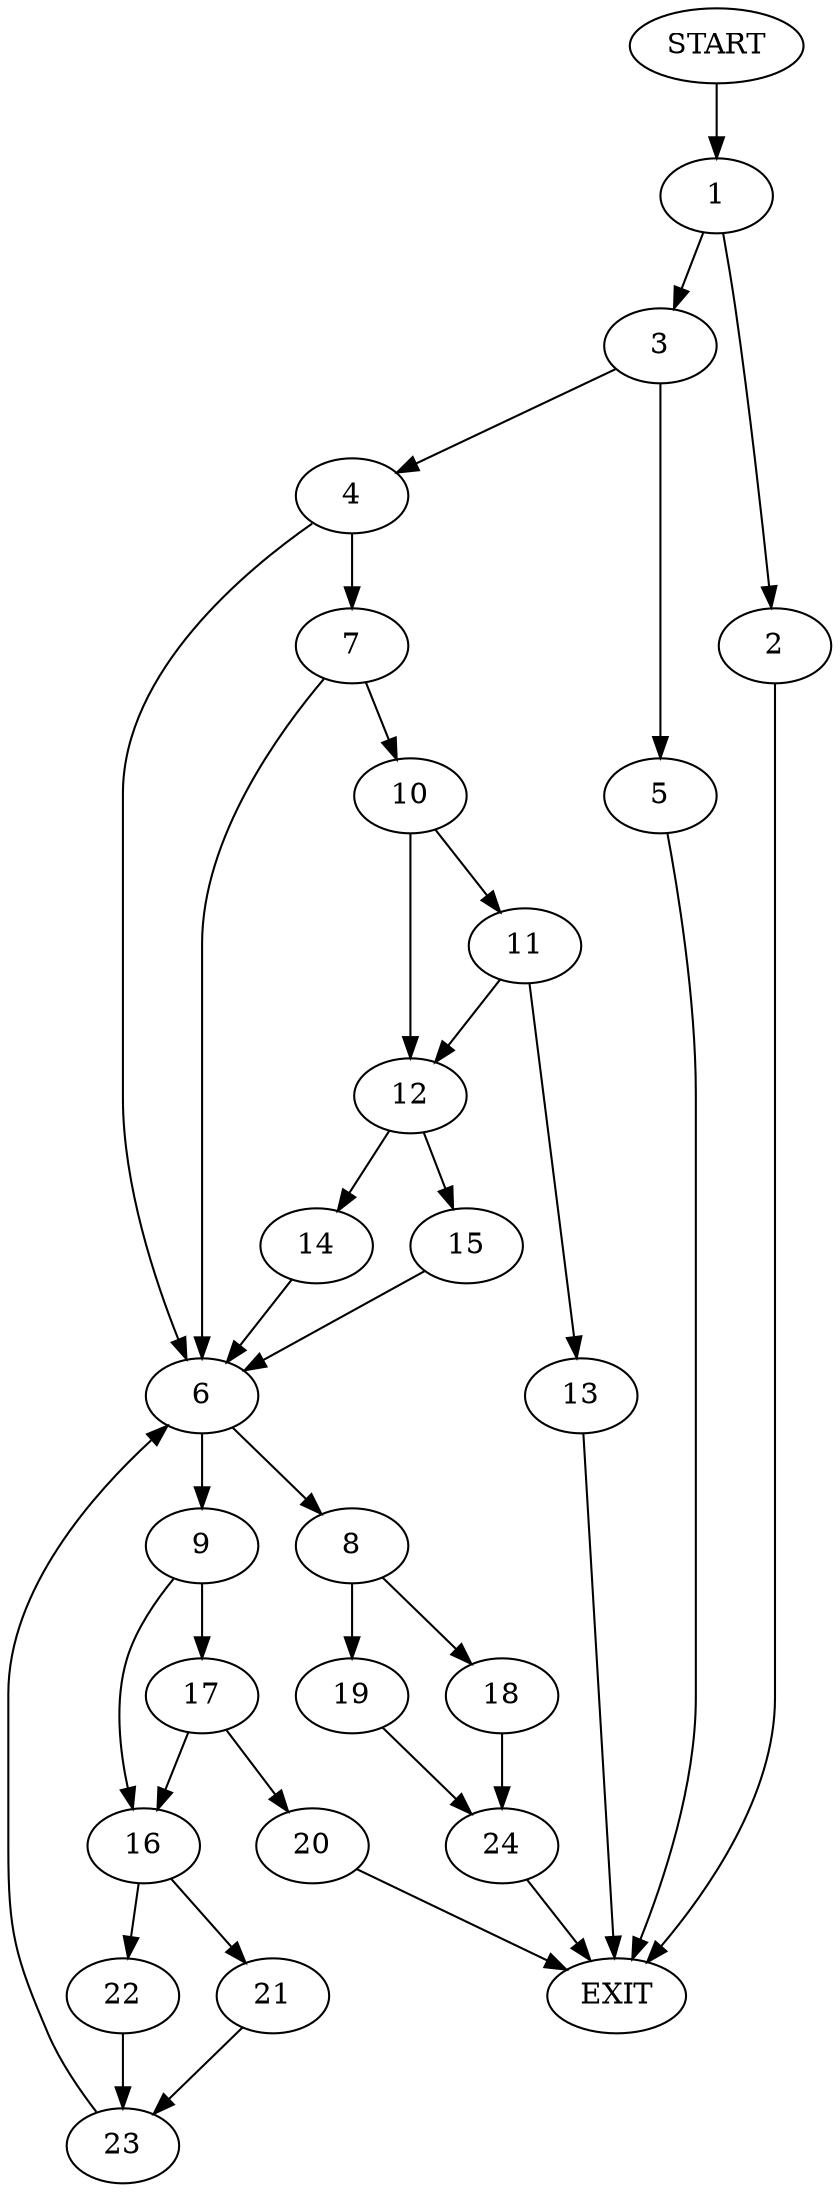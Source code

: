 digraph {
0 [label="START"]
25 [label="EXIT"]
0 -> 1
1 -> 2
1 -> 3
2 -> 25
3 -> 4
3 -> 5
5 -> 25
4 -> 6
4 -> 7
6 -> 8
6 -> 9
7 -> 6
7 -> 10
10 -> 11
10 -> 12
11 -> 13
11 -> 12
12 -> 14
12 -> 15
13 -> 25
15 -> 6
14 -> 6
9 -> 16
9 -> 17
8 -> 18
8 -> 19
17 -> 16
17 -> 20
16 -> 21
16 -> 22
20 -> 25
21 -> 23
22 -> 23
23 -> 6
18 -> 24
19 -> 24
24 -> 25
}
